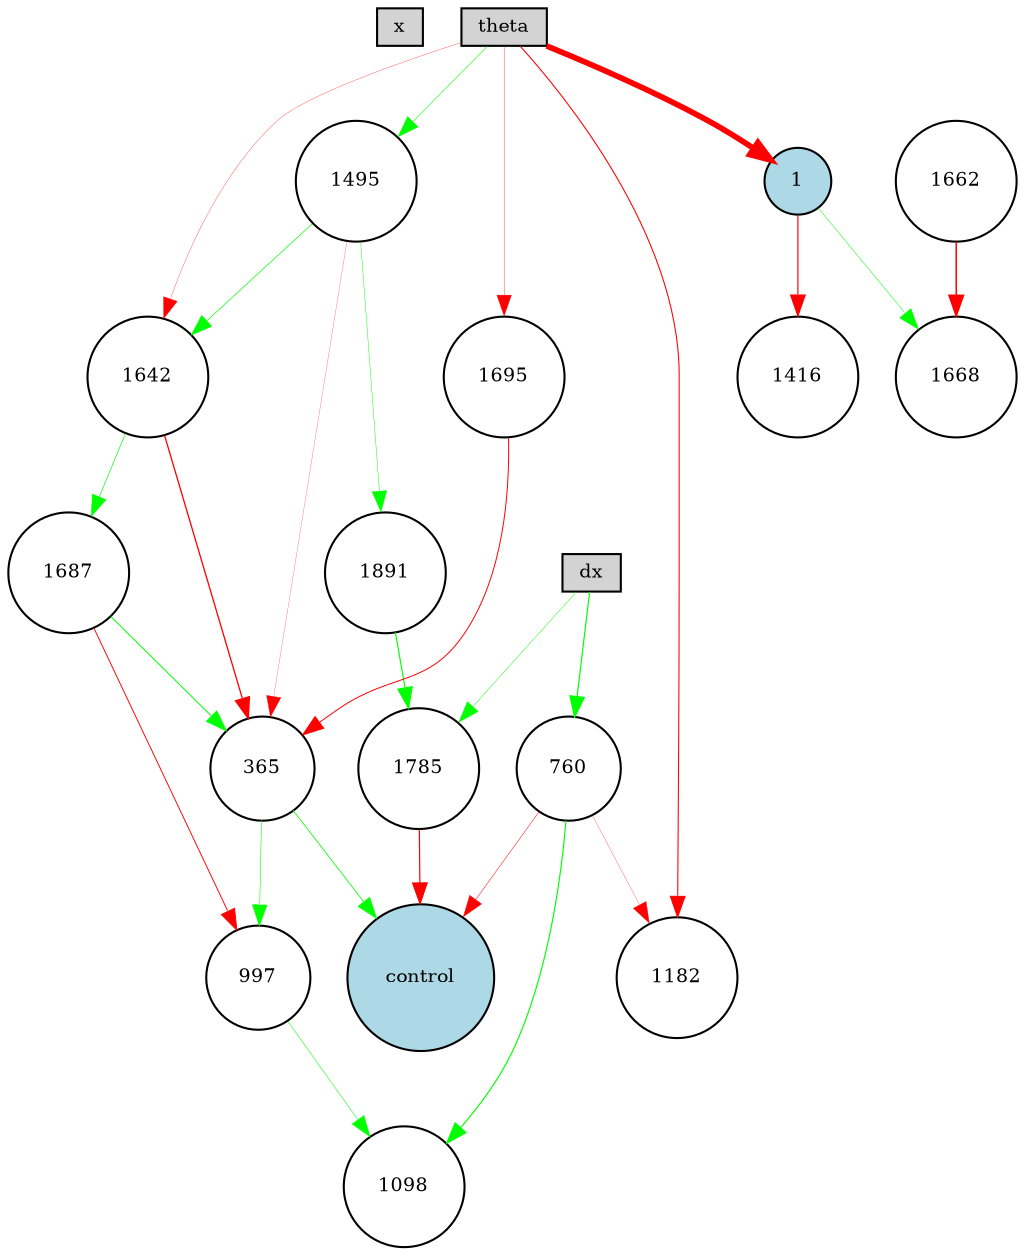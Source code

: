 digraph {
	node [fontsize=9 height=0.2 shape=circle width=0.2]
	x [fillcolor=lightgray shape=box style=filled]
	dx [fillcolor=lightgray shape=box style=filled]
	theta [fillcolor=lightgray shape=box style=filled]
	control [fillcolor=lightblue style=filled]
	1 [fillcolor=lightblue style=filled]
	1891 [fillcolor=white style=filled]
	1668 [fillcolor=white style=filled]
	997 [fillcolor=white style=filled]
	1416 [fillcolor=white style=filled]
	1687 [fillcolor=white style=filled]
	1098 [fillcolor=white style=filled]
	1642 [fillcolor=white style=filled]
	1662 [fillcolor=white style=filled]
	365 [fillcolor=white style=filled]
	1495 [fillcolor=white style=filled]
	760 [fillcolor=white style=filled]
	1785 [fillcolor=white style=filled]
	1182 [fillcolor=white style=filled]
	1695 [fillcolor=white style=filled]
	theta -> 1 [color=red penwidth=2.7412826700344266 style=solid]
	365 -> control [color=green penwidth=0.38141004646428356 style=solid]
	dx -> 760 [color=green penwidth=0.5581665514268301 style=solid]
	760 -> control [color=red penwidth=0.23189442691400322 style=solid]
	365 -> 997 [color=green penwidth=0.2697047785859781 style=solid]
	997 -> 1098 [color=green penwidth=0.2459978947811315 style=solid]
	1 -> 1416 [color=red penwidth=0.5593263519228928 style=solid]
	theta -> 1495 [color=green penwidth=0.26953505164955643 style=solid]
	1495 -> 365 [color=red penwidth=0.11572192712152676 style=solid]
	760 -> 1182 [color=red penwidth=0.1290999871159815 style=solid]
	theta -> 1182 [color=red penwidth=0.5151816239957314 style=solid]
	1495 -> 1642 [color=green penwidth=0.32936245971650624 style=solid]
	1642 -> 365 [color=red penwidth=0.6233467677778802 style=solid]
	1662 -> 1668 [color=red penwidth=0.7228984602114 style=solid]
	1642 -> 1687 [color=green penwidth=0.3171048202154051 style=solid]
	1687 -> 365 [color=green penwidth=0.4699207840550008 style=solid]
	theta -> 1695 [color=red penwidth=0.16789062448536518 style=solid]
	1695 -> 365 [color=red penwidth=0.4720120932446624 style=solid]
	1 -> 1668 [color=green penwidth=0.23584561806843654 style=solid]
	dx -> 1785 [color=green penwidth=0.21065219761942722 style=solid]
	1785 -> control [color=red penwidth=0.5743382545973237 style=solid]
	1687 -> 997 [color=red penwidth=0.45071797739000197 style=solid]
	760 -> 1098 [color=green penwidth=0.5509862206197548 style=solid]
	1495 -> 1891 [color=green penwidth=0.21429780021664524 style=solid]
	1891 -> 1785 [color=green penwidth=0.5468825750252049 style=solid]
	theta -> 1642 [color=red penwidth=0.14300848483513484 style=solid]
}
